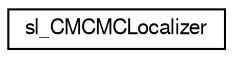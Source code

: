 digraph G
{
  edge [fontname="FreeSans",fontsize="10",labelfontname="FreeSans",labelfontsize="10"];
  node [fontname="FreeSans",fontsize="10",shape=record];
  rankdir="LR";
  Node1 [label="sl_CMCMCLocalizer",height=0.2,width=0.4,color="black", fillcolor="white", style="filled",URL="$classsl___c_m_c_m_c_localizer.html",tooltip="ToDo Summary of this class."];
}
